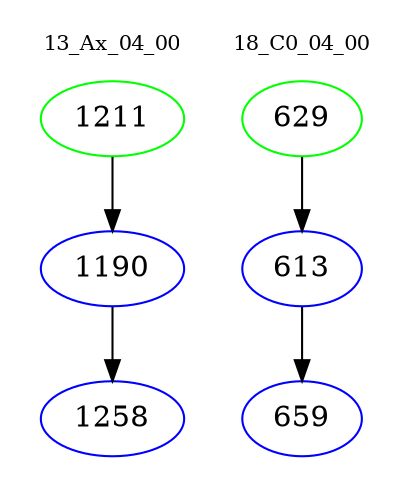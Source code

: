 digraph{
subgraph cluster_0 {
color = white
label = "13_Ax_04_00";
fontsize=10;
T0_1211 [label="1211", color="green"]
T0_1211 -> T0_1190 [color="black"]
T0_1190 [label="1190", color="blue"]
T0_1190 -> T0_1258 [color="black"]
T0_1258 [label="1258", color="blue"]
}
subgraph cluster_1 {
color = white
label = "18_C0_04_00";
fontsize=10;
T1_629 [label="629", color="green"]
T1_629 -> T1_613 [color="black"]
T1_613 [label="613", color="blue"]
T1_613 -> T1_659 [color="black"]
T1_659 [label="659", color="blue"]
}
}
